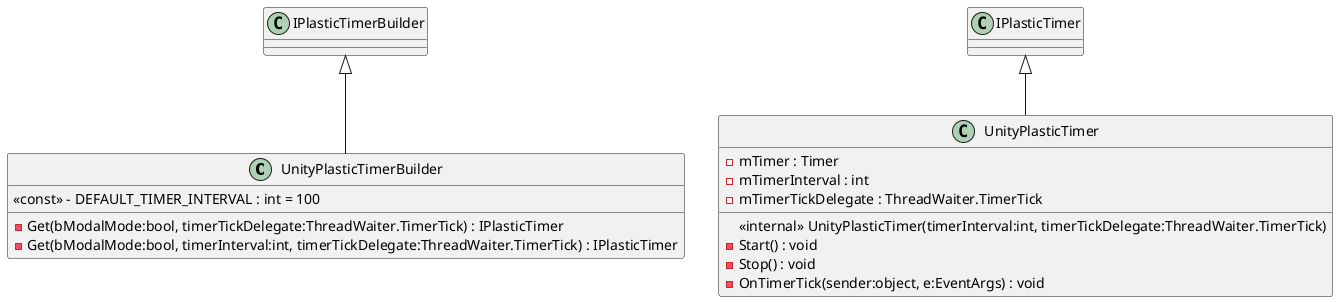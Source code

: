 @startuml
class UnityPlasticTimerBuilder {
    - Get(bModalMode:bool, timerTickDelegate:ThreadWaiter.TimerTick) : IPlasticTimer
    - Get(bModalMode:bool, timerInterval:int, timerTickDelegate:ThreadWaiter.TimerTick) : IPlasticTimer
    <<const>> - DEFAULT_TIMER_INTERVAL : int = 100
}
class UnityPlasticTimer {
    <<internal>> UnityPlasticTimer(timerInterval:int, timerTickDelegate:ThreadWaiter.TimerTick)
    - Start() : void
    - Stop() : void
    - OnTimerTick(sender:object, e:EventArgs) : void
    - mTimer : Timer
    - mTimerInterval : int
    - mTimerTickDelegate : ThreadWaiter.TimerTick
}
IPlasticTimerBuilder <|-- UnityPlasticTimerBuilder
IPlasticTimer <|-- UnityPlasticTimer
@enduml
